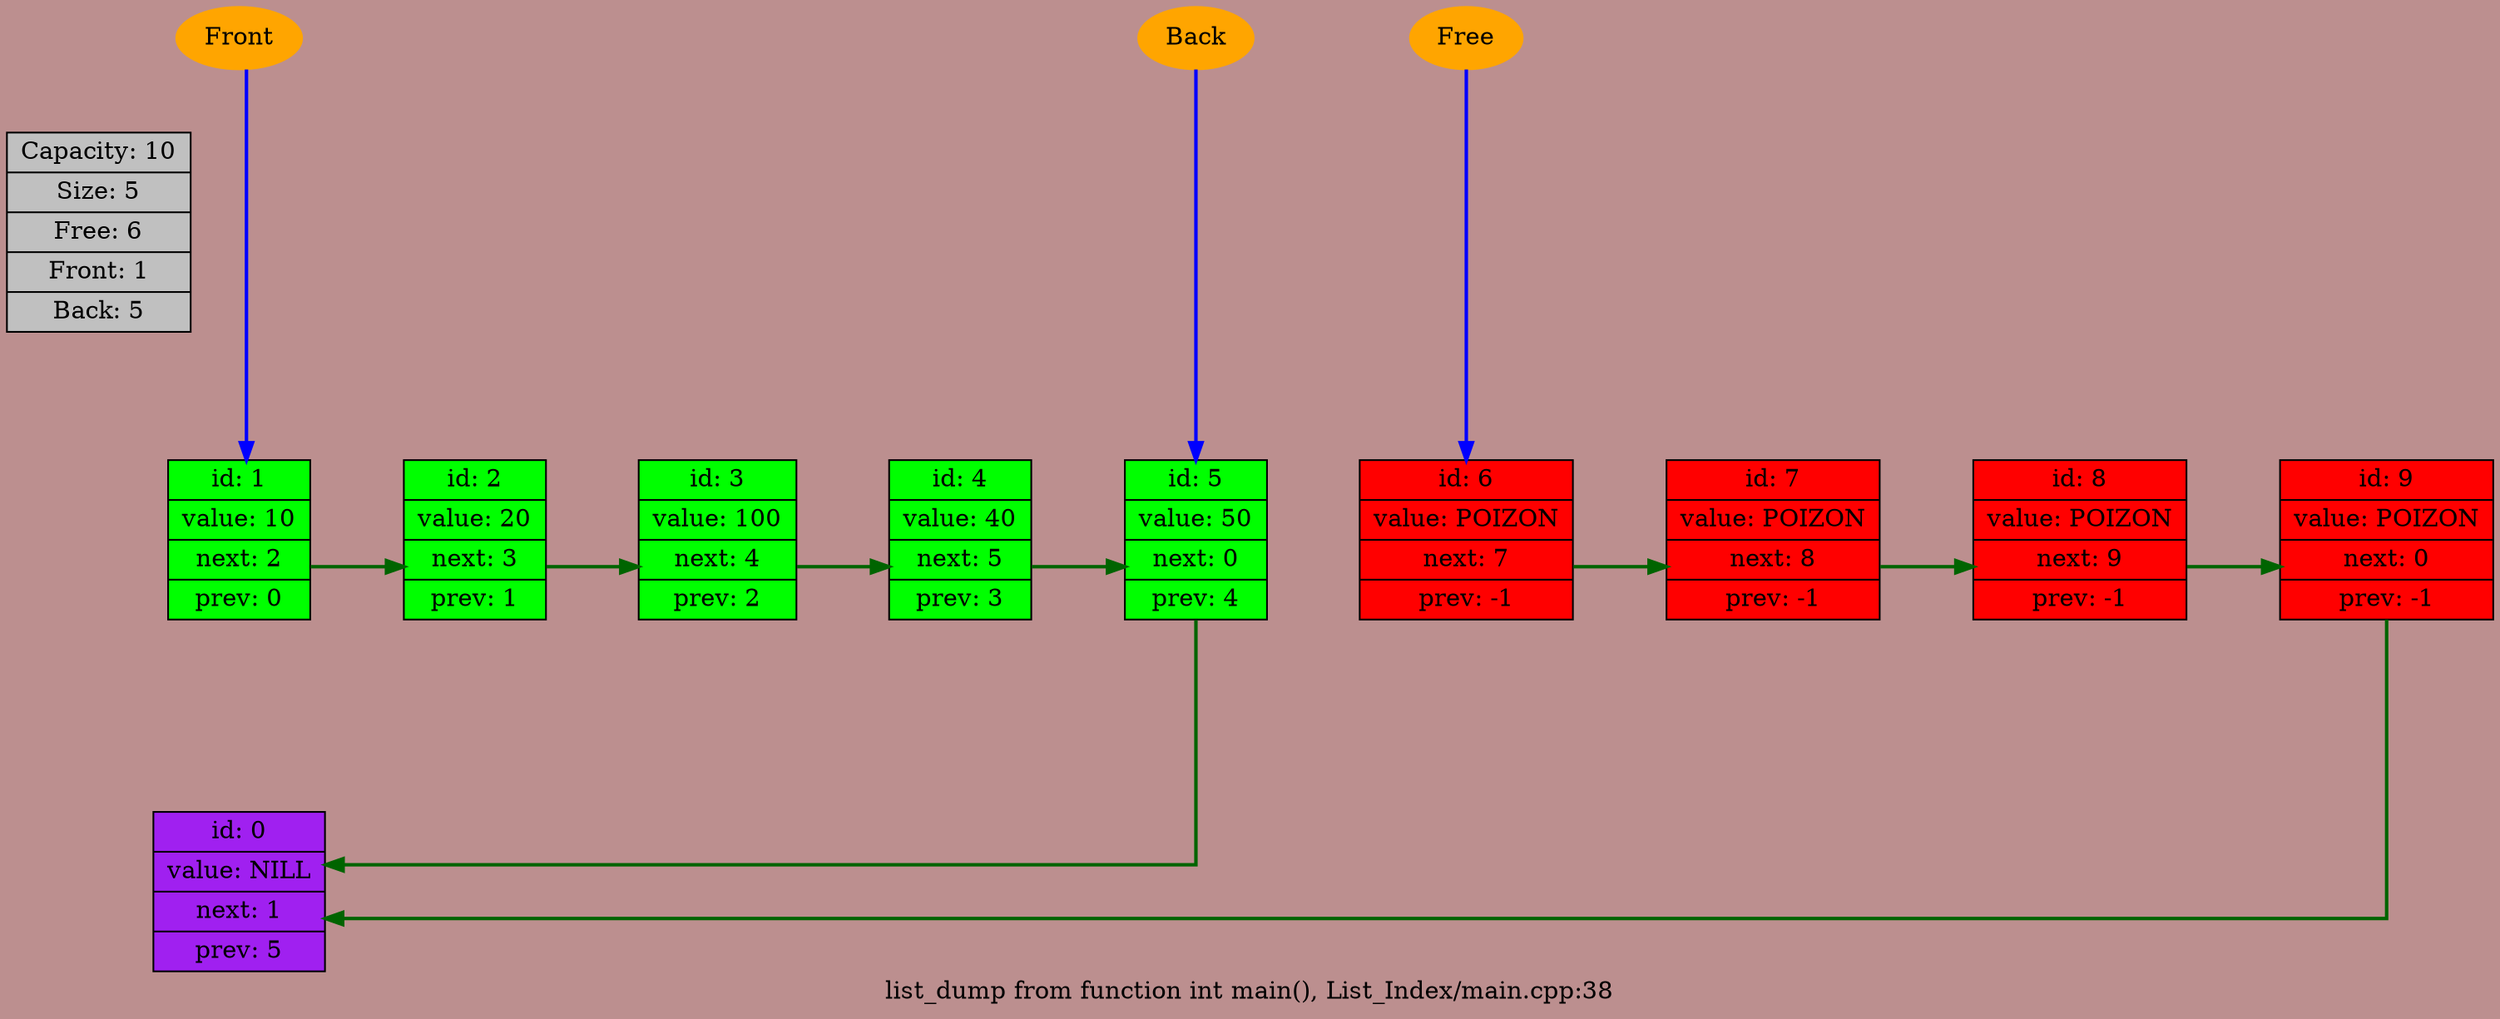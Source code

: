 digraph G {bgcolor=RosyBrown rankdir = TB
splines = ortho; edge[minlen = 3, penwidth = 2; color = blue];

label = "list_dump from function int main(), List_Index/main.cpp:38";
Info[shape=record, fillcolor="grey", width=0.2, style="filled",label=" {Capacity: 10 | Size: 5 | Free: 6 | Front: 1 | Back: 5}"] 

{rank = max; node0[shape=record, width=0.2, style="filled", fillcolor="purple",label=" {id: 0 | value: NILL | next: 1 | prev: 5}"]} 
 
{rank = same;
node1[shape=record, width=0.2, style="filled", fillcolor="green",label=" {id: 1 | value: 10 | next: 2 | prev: 0}"] 
 
node2[shape=record, width=0.2, style="filled", fillcolor="green",label=" {id: 2 | value: 20 | next: 3 | prev: 1}"] 
 
node3[shape=record, width=0.2, style="filled", fillcolor="green",label=" {id: 3 | value: 100 | next: 4 | prev: 2}"] 
 
node4[shape=record, width=0.2, style="filled", fillcolor="green",label=" {id: 4 | value: 40 | next: 5 | prev: 3}"] 
 
node5[shape=record, width=0.2, style="filled", fillcolor="green",label=" {id: 5 | value: 50 | next: 0 | prev: 4}"] 
 
node6[shape=record, width=0.2, style="filled", fillcolor="red",label=" {id: 6 | value: POIZON | next: 7 | prev: -1}"] 
 
node7[shape=record, width=0.2, style="filled", fillcolor="red",label=" {id: 7 | value: POIZON | next: 8 | prev: -1}"] 
 
node8[shape=record, width=0.2, style="filled", fillcolor="red",label=" {id: 8 | value: POIZON | next: 9 | prev: -1}"] 
 
node9[shape=record, width=0.2, style="filled", fillcolor="red",label=" {id: 9 | value: POIZON | next: 0 | prev: -1}"] 
 
}
Free[color=orange, style=filled]Front[color=orange, style=filled]Back[color=orange, style=filled]Free->node6
Front->node1
Back->node5

edge[color=darkgreen, constraint = true]
node0 -> node1 -> node2 -> node3 -> node4 -> node5 -> node6 -> node7 -> node8 -> node9
[style=invis, weight = 10000];

edge[style=solid, constraint = false]
node1 -> node2;
node2 -> node3;
node3 -> node4;
node4 -> node5;
node5 -> node0;
node6 -> node7;
node7 -> node8;
node8 -> node9;
node9 -> node0;

}